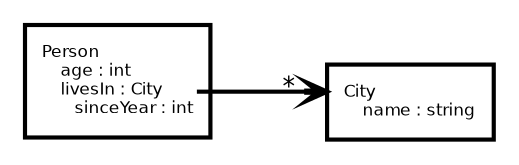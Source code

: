 digraph G {

    graph [
        compound = true     // To clip the head at the cluster border
        dpi = 200
        fontname = "Bitstream Vera Sans"
        fontsize = 8
        penwidth = 2        // Make the cluster's borders a bit thicker
        rankdir = "LR"
        ranksep = 1        // Add a bit more space inbetween nodes
    ]

    node [
        color = none        // Hide the node's border
        fontname = "Bitstream Vera Sans"
        fontsize = 8
        height = 0          // Make the node as small as possible (it will grow if it needs more space)
        margin = 0          // Remove unneeded whitespace
        shape = "record"
    ]

    edge [
        arrowhead = "open"
        fontname = "Bitstream Vera Sans"
        labelangle = -5     // Place the asteriks closer to the line
        labelfontsize = 12  // Make the asteriks a bit bigger
        labeldistance = 2.5 // Place the asteriks further away from the arrow head
        penwidth = 2        // Make the line a bit thicker
    ]

    /* @NOTE: escaping spaces in the label using '\' doesn't seem to work so using '&nbsp' instead. */
    subgraph cluster_Person {
        Person [
            label = "\N\l | &nbsp;&nbsp;&nbsp; age : int\l | <livesIn> &nbsp;&nbsp;&nbsp; livesIn : City\l | &nbsp;&nbsp;&nbsp;&nbsp;&nbsp;&nbsp; sinceYear : int\l"
        ]
    }

    subgraph cluster_City {
        City [
            label = "<city> \N\l | &nbsp;&nbsp;&nbsp; name : string\l"
        ]
    }

    Person:livesIn -> City:city [headlabel = "*", lhead = "cluster_City"] // lhead allows us to point to the cluster's border instead of the node, as long as we add `compound = true` to the graph
}
